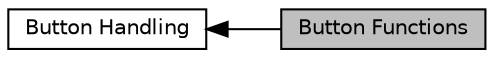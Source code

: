 digraph "Button Functions"
{
  edge [fontname="Helvetica",fontsize="10",labelfontname="Helvetica",labelfontsize="10"];
  node [fontname="Helvetica",fontsize="10",shape=record];
  rankdir=LR;
  Node0 [label="Button Functions",height=0.2,width=0.4,color="black", fillcolor="grey75", style="filled", fontcolor="black"];
  Node1 [label="Button Handling",height=0.2,width=0.4,color="black", fillcolor="white", style="filled",URL="$group___s_d___button.html",tooltip="Handles button press debouncing and event callback execution. "];
  Node1->Node0 [shape=plaintext, dir="back", style="solid"];
}
